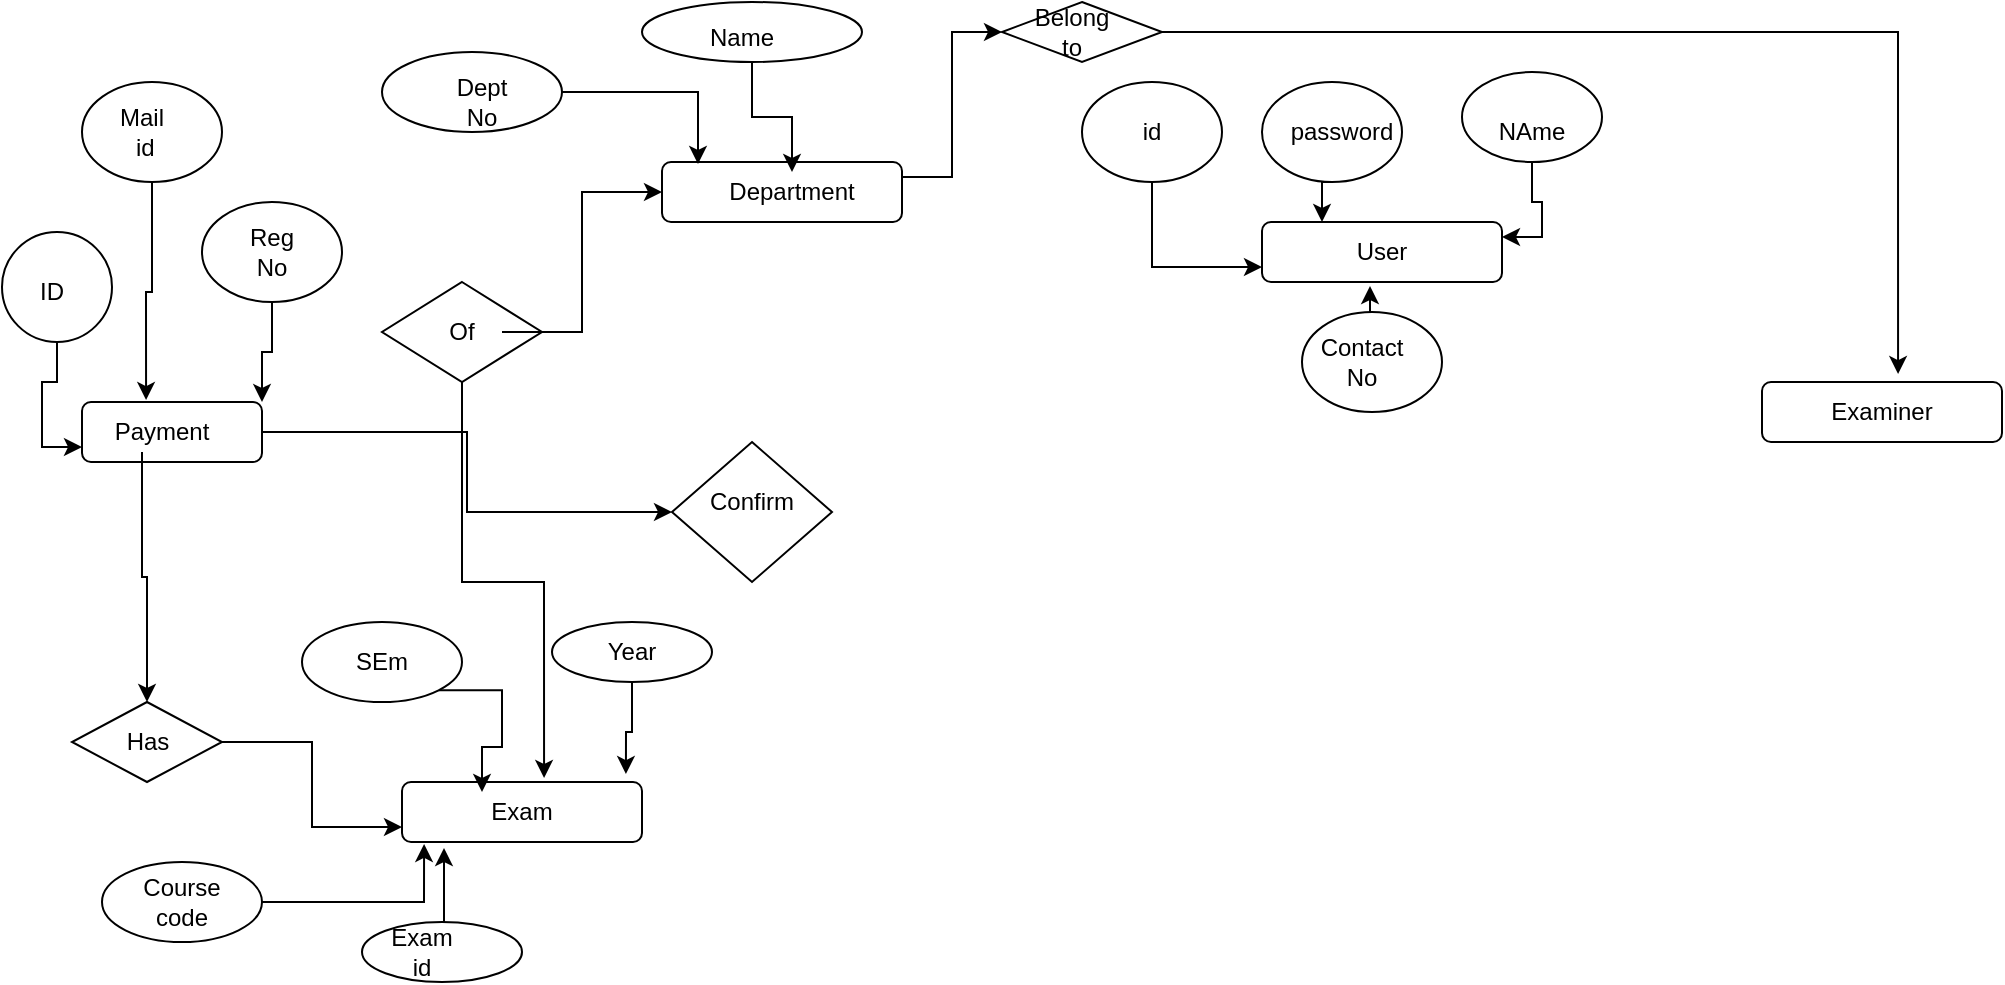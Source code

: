 <mxfile version="15.0.6" type="github">
  <diagram id="mLmwWPrRvbqz2g4hGU7p" name="Page-1">
    <mxGraphModel dx="868" dy="450" grid="1" gridSize="10" guides="1" tooltips="1" connect="1" arrows="1" fold="1" page="1" pageScale="1" pageWidth="850" pageHeight="1100" math="0" shadow="0">
      <root>
        <mxCell id="0" />
        <mxCell id="1" parent="0" />
        <mxCell id="DcZRLVDdrjVp50DSScSN-31" style="edgeStyle=orthogonalEdgeStyle;rounded=0;orthogonalLoop=1;jettySize=auto;html=1;exitX=1;exitY=0.5;exitDx=0;exitDy=0;entryX=0;entryY=0.5;entryDx=0;entryDy=0;" edge="1" parent="1" source="DcZRLVDdrjVp50DSScSN-1" target="DcZRLVDdrjVp50DSScSN-26">
          <mxGeometry relative="1" as="geometry">
            <mxPoint x="340" y="270" as="targetPoint" />
          </mxGeometry>
        </mxCell>
        <mxCell id="DcZRLVDdrjVp50DSScSN-1" value="" style="rounded=1;whiteSpace=wrap;html=1;" vertex="1" parent="1">
          <mxGeometry x="50" y="210" width="90" height="30" as="geometry" />
        </mxCell>
        <mxCell id="DcZRLVDdrjVp50DSScSN-36" style="edgeStyle=orthogonalEdgeStyle;rounded=0;orthogonalLoop=1;jettySize=auto;html=1;exitX=0.25;exitY=1;exitDx=0;exitDy=0;entryX=0.5;entryY=0;entryDx=0;entryDy=0;" edge="1" parent="1" source="DcZRLVDdrjVp50DSScSN-2" target="DcZRLVDdrjVp50DSScSN-32">
          <mxGeometry relative="1" as="geometry" />
        </mxCell>
        <mxCell id="DcZRLVDdrjVp50DSScSN-2" value="Payment&lt;br&gt;" style="text;html=1;strokeColor=none;fillColor=none;align=center;verticalAlign=middle;whiteSpace=wrap;rounded=0;" vertex="1" parent="1">
          <mxGeometry x="70" y="215" width="40" height="20" as="geometry" />
        </mxCell>
        <mxCell id="DcZRLVDdrjVp50DSScSN-15" style="edgeStyle=orthogonalEdgeStyle;rounded=0;orthogonalLoop=1;jettySize=auto;html=1;exitX=0.5;exitY=1;exitDx=0;exitDy=0;entryX=0;entryY=0.75;entryDx=0;entryDy=0;" edge="1" parent="1" source="DcZRLVDdrjVp50DSScSN-3" target="DcZRLVDdrjVp50DSScSN-1">
          <mxGeometry relative="1" as="geometry" />
        </mxCell>
        <mxCell id="DcZRLVDdrjVp50DSScSN-3" value="" style="ellipse;whiteSpace=wrap;html=1;aspect=fixed;" vertex="1" parent="1">
          <mxGeometry x="10" y="125" width="55" height="55" as="geometry" />
        </mxCell>
        <mxCell id="DcZRLVDdrjVp50DSScSN-7" style="edgeStyle=orthogonalEdgeStyle;rounded=0;orthogonalLoop=1;jettySize=auto;html=1;exitX=0.5;exitY=1;exitDx=0;exitDy=0;entryX=0.356;entryY=-0.033;entryDx=0;entryDy=0;entryPerimeter=0;" edge="1" parent="1" source="DcZRLVDdrjVp50DSScSN-4" target="DcZRLVDdrjVp50DSScSN-1">
          <mxGeometry relative="1" as="geometry" />
        </mxCell>
        <mxCell id="DcZRLVDdrjVp50DSScSN-4" value="" style="ellipse;whiteSpace=wrap;html=1;" vertex="1" parent="1">
          <mxGeometry x="50" y="50" width="70" height="50" as="geometry" />
        </mxCell>
        <mxCell id="DcZRLVDdrjVp50DSScSN-8" style="edgeStyle=orthogonalEdgeStyle;rounded=0;orthogonalLoop=1;jettySize=auto;html=1;exitX=0.5;exitY=1;exitDx=0;exitDy=0;entryX=1;entryY=0;entryDx=0;entryDy=0;" edge="1" parent="1" source="DcZRLVDdrjVp50DSScSN-5" target="DcZRLVDdrjVp50DSScSN-1">
          <mxGeometry relative="1" as="geometry" />
        </mxCell>
        <mxCell id="DcZRLVDdrjVp50DSScSN-5" value="" style="ellipse;whiteSpace=wrap;html=1;" vertex="1" parent="1">
          <mxGeometry x="110" y="110" width="70" height="50" as="geometry" />
        </mxCell>
        <mxCell id="DcZRLVDdrjVp50DSScSN-9" value="ID" style="text;html=1;strokeColor=none;fillColor=none;align=center;verticalAlign=middle;whiteSpace=wrap;rounded=0;" vertex="1" parent="1">
          <mxGeometry x="15" y="145" width="40" height="20" as="geometry" />
        </mxCell>
        <mxCell id="DcZRLVDdrjVp50DSScSN-10" value="Mail&lt;br&gt;&amp;nbsp;id" style="text;html=1;strokeColor=none;fillColor=none;align=center;verticalAlign=middle;whiteSpace=wrap;rounded=0;" vertex="1" parent="1">
          <mxGeometry x="60" y="65" width="40" height="20" as="geometry" />
        </mxCell>
        <mxCell id="DcZRLVDdrjVp50DSScSN-11" value="Reg No" style="text;html=1;strokeColor=none;fillColor=none;align=center;verticalAlign=middle;whiteSpace=wrap;rounded=0;" vertex="1" parent="1">
          <mxGeometry x="125" y="125" width="40" height="20" as="geometry" />
        </mxCell>
        <mxCell id="DcZRLVDdrjVp50DSScSN-79" style="edgeStyle=orthogonalEdgeStyle;rounded=0;orthogonalLoop=1;jettySize=auto;html=1;exitX=1;exitY=0.25;exitDx=0;exitDy=0;entryX=0;entryY=0.5;entryDx=0;entryDy=0;" edge="1" parent="1" source="DcZRLVDdrjVp50DSScSN-16" target="DcZRLVDdrjVp50DSScSN-77">
          <mxGeometry relative="1" as="geometry" />
        </mxCell>
        <mxCell id="DcZRLVDdrjVp50DSScSN-16" value="" style="rounded=1;whiteSpace=wrap;html=1;" vertex="1" parent="1">
          <mxGeometry x="340" y="90" width="120" height="30" as="geometry" />
        </mxCell>
        <mxCell id="DcZRLVDdrjVp50DSScSN-17" value="Department" style="text;html=1;strokeColor=none;fillColor=none;align=center;verticalAlign=middle;whiteSpace=wrap;rounded=0;" vertex="1" parent="1">
          <mxGeometry x="385" y="95" width="40" height="20" as="geometry" />
        </mxCell>
        <mxCell id="DcZRLVDdrjVp50DSScSN-23" value="" style="edgeStyle=orthogonalEdgeStyle;rounded=0;orthogonalLoop=1;jettySize=auto;html=1;" edge="1" parent="1" source="DcZRLVDdrjVp50DSScSN-19" target="DcZRLVDdrjVp50DSScSN-17">
          <mxGeometry relative="1" as="geometry" />
        </mxCell>
        <mxCell id="DcZRLVDdrjVp50DSScSN-19" value="" style="ellipse;whiteSpace=wrap;html=1;" vertex="1" parent="1">
          <mxGeometry x="330" y="10" width="110" height="30" as="geometry" />
        </mxCell>
        <mxCell id="DcZRLVDdrjVp50DSScSN-20" value="Name" style="text;html=1;strokeColor=none;fillColor=none;align=center;verticalAlign=middle;whiteSpace=wrap;rounded=0;" vertex="1" parent="1">
          <mxGeometry x="360" y="15" width="40" height="25" as="geometry" />
        </mxCell>
        <mxCell id="DcZRLVDdrjVp50DSScSN-25" style="edgeStyle=orthogonalEdgeStyle;rounded=0;orthogonalLoop=1;jettySize=auto;html=1;exitX=1;exitY=0.5;exitDx=0;exitDy=0;entryX=0.15;entryY=0.033;entryDx=0;entryDy=0;entryPerimeter=0;" edge="1" parent="1" source="DcZRLVDdrjVp50DSScSN-21" target="DcZRLVDdrjVp50DSScSN-16">
          <mxGeometry relative="1" as="geometry" />
        </mxCell>
        <mxCell id="DcZRLVDdrjVp50DSScSN-21" value="" style="ellipse;whiteSpace=wrap;html=1;" vertex="1" parent="1">
          <mxGeometry x="200" y="35" width="90" height="40" as="geometry" />
        </mxCell>
        <mxCell id="DcZRLVDdrjVp50DSScSN-22" value="Dept No" style="text;html=1;strokeColor=none;fillColor=none;align=center;verticalAlign=middle;whiteSpace=wrap;rounded=0;" vertex="1" parent="1">
          <mxGeometry x="230" y="50" width="40" height="20" as="geometry" />
        </mxCell>
        <mxCell id="DcZRLVDdrjVp50DSScSN-26" value="" style="rhombus;whiteSpace=wrap;html=1;" vertex="1" parent="1">
          <mxGeometry x="345" y="230" width="80" height="70" as="geometry" />
        </mxCell>
        <mxCell id="DcZRLVDdrjVp50DSScSN-27" value="Confirm" style="text;html=1;strokeColor=none;fillColor=none;align=center;verticalAlign=middle;whiteSpace=wrap;rounded=0;" vertex="1" parent="1">
          <mxGeometry x="365" y="250" width="40" height="20" as="geometry" />
        </mxCell>
        <mxCell id="DcZRLVDdrjVp50DSScSN-51" style="edgeStyle=orthogonalEdgeStyle;rounded=0;orthogonalLoop=1;jettySize=auto;html=1;exitX=1;exitY=0.5;exitDx=0;exitDy=0;entryX=0;entryY=0.75;entryDx=0;entryDy=0;" edge="1" parent="1" source="DcZRLVDdrjVp50DSScSN-32" target="DcZRLVDdrjVp50DSScSN-37">
          <mxGeometry relative="1" as="geometry" />
        </mxCell>
        <mxCell id="DcZRLVDdrjVp50DSScSN-32" value="" style="rhombus;whiteSpace=wrap;html=1;" vertex="1" parent="1">
          <mxGeometry x="45" y="360" width="75" height="40" as="geometry" />
        </mxCell>
        <mxCell id="DcZRLVDdrjVp50DSScSN-33" value="Has" style="text;html=1;strokeColor=none;fillColor=none;align=center;verticalAlign=middle;whiteSpace=wrap;rounded=0;" vertex="1" parent="1">
          <mxGeometry x="62.5" y="370" width="40" height="20" as="geometry" />
        </mxCell>
        <mxCell id="DcZRLVDdrjVp50DSScSN-37" value="" style="rounded=1;whiteSpace=wrap;html=1;" vertex="1" parent="1">
          <mxGeometry x="210" y="400" width="120" height="30" as="geometry" />
        </mxCell>
        <mxCell id="DcZRLVDdrjVp50DSScSN-38" value="Exam" style="text;html=1;strokeColor=none;fillColor=none;align=center;verticalAlign=middle;whiteSpace=wrap;rounded=0;" vertex="1" parent="1">
          <mxGeometry x="250" y="405" width="40" height="20" as="geometry" />
        </mxCell>
        <mxCell id="DcZRLVDdrjVp50DSScSN-52" style="edgeStyle=orthogonalEdgeStyle;rounded=0;orthogonalLoop=1;jettySize=auto;html=1;exitX=1;exitY=1;exitDx=0;exitDy=0;entryX=0;entryY=0;entryDx=0;entryDy=0;" edge="1" parent="1" source="DcZRLVDdrjVp50DSScSN-40" target="DcZRLVDdrjVp50DSScSN-38">
          <mxGeometry relative="1" as="geometry" />
        </mxCell>
        <mxCell id="DcZRLVDdrjVp50DSScSN-40" value="" style="ellipse;whiteSpace=wrap;html=1;" vertex="1" parent="1">
          <mxGeometry x="160" y="320" width="80" height="40" as="geometry" />
        </mxCell>
        <mxCell id="DcZRLVDdrjVp50DSScSN-53" style="edgeStyle=orthogonalEdgeStyle;rounded=0;orthogonalLoop=1;jettySize=auto;html=1;exitX=1;exitY=0.5;exitDx=0;exitDy=0;entryX=0.092;entryY=1.033;entryDx=0;entryDy=0;entryPerimeter=0;" edge="1" parent="1" source="DcZRLVDdrjVp50DSScSN-41" target="DcZRLVDdrjVp50DSScSN-37">
          <mxGeometry relative="1" as="geometry" />
        </mxCell>
        <mxCell id="DcZRLVDdrjVp50DSScSN-41" value="" style="ellipse;whiteSpace=wrap;html=1;" vertex="1" parent="1">
          <mxGeometry x="60" y="440" width="80" height="40" as="geometry" />
        </mxCell>
        <mxCell id="DcZRLVDdrjVp50DSScSN-47" style="edgeStyle=orthogonalEdgeStyle;rounded=0;orthogonalLoop=1;jettySize=auto;html=1;exitX=0.5;exitY=0;exitDx=0;exitDy=0;entryX=0.175;entryY=1.1;entryDx=0;entryDy=0;entryPerimeter=0;" edge="1" parent="1" source="DcZRLVDdrjVp50DSScSN-42" target="DcZRLVDdrjVp50DSScSN-37">
          <mxGeometry relative="1" as="geometry" />
        </mxCell>
        <mxCell id="DcZRLVDdrjVp50DSScSN-42" value="" style="ellipse;whiteSpace=wrap;html=1;" vertex="1" parent="1">
          <mxGeometry x="190" y="470" width="80" height="30" as="geometry" />
        </mxCell>
        <mxCell id="DcZRLVDdrjVp50DSScSN-49" style="edgeStyle=orthogonalEdgeStyle;rounded=0;orthogonalLoop=1;jettySize=auto;html=1;entryX=0.933;entryY=-0.133;entryDx=0;entryDy=0;entryPerimeter=0;" edge="1" parent="1" source="DcZRLVDdrjVp50DSScSN-48" target="DcZRLVDdrjVp50DSScSN-37">
          <mxGeometry relative="1" as="geometry">
            <Array as="points">
              <mxPoint x="325" y="375" />
              <mxPoint x="322" y="375" />
            </Array>
          </mxGeometry>
        </mxCell>
        <mxCell id="DcZRLVDdrjVp50DSScSN-48" value="" style="ellipse;whiteSpace=wrap;html=1;" vertex="1" parent="1">
          <mxGeometry x="285" y="320" width="80" height="30" as="geometry" />
        </mxCell>
        <mxCell id="DcZRLVDdrjVp50DSScSN-54" value="SEm" style="text;html=1;strokeColor=none;fillColor=none;align=center;verticalAlign=middle;whiteSpace=wrap;rounded=0;" vertex="1" parent="1">
          <mxGeometry x="180" y="330" width="40" height="20" as="geometry" />
        </mxCell>
        <mxCell id="DcZRLVDdrjVp50DSScSN-55" value="Course code" style="text;html=1;strokeColor=none;fillColor=none;align=center;verticalAlign=middle;whiteSpace=wrap;rounded=0;" vertex="1" parent="1">
          <mxGeometry x="80" y="450" width="40" height="20" as="geometry" />
        </mxCell>
        <mxCell id="DcZRLVDdrjVp50DSScSN-56" value="Exam id" style="text;html=1;strokeColor=none;fillColor=none;align=center;verticalAlign=middle;whiteSpace=wrap;rounded=0;" vertex="1" parent="1">
          <mxGeometry x="200" y="475" width="40" height="20" as="geometry" />
        </mxCell>
        <mxCell id="DcZRLVDdrjVp50DSScSN-57" value="Year" style="text;html=1;strokeColor=none;fillColor=none;align=center;verticalAlign=middle;whiteSpace=wrap;rounded=0;" vertex="1" parent="1">
          <mxGeometry x="305" y="325" width="40" height="20" as="geometry" />
        </mxCell>
        <mxCell id="DcZRLVDdrjVp50DSScSN-60" style="edgeStyle=orthogonalEdgeStyle;rounded=0;orthogonalLoop=1;jettySize=auto;html=1;exitX=0.5;exitY=1;exitDx=0;exitDy=0;entryX=0.592;entryY=-0.067;entryDx=0;entryDy=0;entryPerimeter=0;" edge="1" parent="1" source="DcZRLVDdrjVp50DSScSN-58" target="DcZRLVDdrjVp50DSScSN-37">
          <mxGeometry relative="1" as="geometry" />
        </mxCell>
        <mxCell id="DcZRLVDdrjVp50DSScSN-58" value="" style="rhombus;whiteSpace=wrap;html=1;" vertex="1" parent="1">
          <mxGeometry x="200" y="150" width="80" height="50" as="geometry" />
        </mxCell>
        <mxCell id="DcZRLVDdrjVp50DSScSN-61" style="edgeStyle=orthogonalEdgeStyle;rounded=0;orthogonalLoop=1;jettySize=auto;html=1;entryX=0;entryY=0.5;entryDx=0;entryDy=0;" edge="1" parent="1" source="DcZRLVDdrjVp50DSScSN-59" target="DcZRLVDdrjVp50DSScSN-16">
          <mxGeometry relative="1" as="geometry" />
        </mxCell>
        <mxCell id="DcZRLVDdrjVp50DSScSN-59" value="Of" style="text;html=1;strokeColor=none;fillColor=none;align=center;verticalAlign=middle;whiteSpace=wrap;rounded=0;" vertex="1" parent="1">
          <mxGeometry x="220" y="165" width="40" height="20" as="geometry" />
        </mxCell>
        <mxCell id="DcZRLVDdrjVp50DSScSN-62" value="" style="rounded=1;whiteSpace=wrap;html=1;" vertex="1" parent="1">
          <mxGeometry x="640" y="120" width="120" height="30" as="geometry" />
        </mxCell>
        <mxCell id="DcZRLVDdrjVp50DSScSN-63" value="User" style="text;html=1;strokeColor=none;fillColor=none;align=center;verticalAlign=middle;whiteSpace=wrap;rounded=0;" vertex="1" parent="1">
          <mxGeometry x="680" y="125" width="40" height="20" as="geometry" />
        </mxCell>
        <mxCell id="DcZRLVDdrjVp50DSScSN-73" style="edgeStyle=orthogonalEdgeStyle;rounded=0;orthogonalLoop=1;jettySize=auto;html=1;exitX=0.5;exitY=1;exitDx=0;exitDy=0;entryX=0;entryY=0.75;entryDx=0;entryDy=0;" edge="1" parent="1" source="DcZRLVDdrjVp50DSScSN-64" target="DcZRLVDdrjVp50DSScSN-62">
          <mxGeometry relative="1" as="geometry" />
        </mxCell>
        <mxCell id="DcZRLVDdrjVp50DSScSN-64" value="" style="ellipse;whiteSpace=wrap;html=1;" vertex="1" parent="1">
          <mxGeometry x="550" y="50" width="70" height="50" as="geometry" />
        </mxCell>
        <mxCell id="DcZRLVDdrjVp50DSScSN-74" style="edgeStyle=orthogonalEdgeStyle;rounded=0;orthogonalLoop=1;jettySize=auto;html=1;exitX=0.5;exitY=1;exitDx=0;exitDy=0;entryX=0.25;entryY=0;entryDx=0;entryDy=0;" edge="1" parent="1" source="DcZRLVDdrjVp50DSScSN-65" target="DcZRLVDdrjVp50DSScSN-62">
          <mxGeometry relative="1" as="geometry" />
        </mxCell>
        <mxCell id="DcZRLVDdrjVp50DSScSN-65" value="" style="ellipse;whiteSpace=wrap;html=1;" vertex="1" parent="1">
          <mxGeometry x="640" y="50" width="70" height="50" as="geometry" />
        </mxCell>
        <mxCell id="DcZRLVDdrjVp50DSScSN-75" style="edgeStyle=orthogonalEdgeStyle;rounded=0;orthogonalLoop=1;jettySize=auto;html=1;entryX=1;entryY=0.25;entryDx=0;entryDy=0;" edge="1" parent="1" source="DcZRLVDdrjVp50DSScSN-66" target="DcZRLVDdrjVp50DSScSN-62">
          <mxGeometry relative="1" as="geometry" />
        </mxCell>
        <mxCell id="DcZRLVDdrjVp50DSScSN-66" value="" style="ellipse;whiteSpace=wrap;html=1;" vertex="1" parent="1">
          <mxGeometry x="740" y="45" width="70" height="45" as="geometry" />
        </mxCell>
        <mxCell id="DcZRLVDdrjVp50DSScSN-76" style="edgeStyle=orthogonalEdgeStyle;rounded=0;orthogonalLoop=1;jettySize=auto;html=1;exitX=0.5;exitY=0;exitDx=0;exitDy=0;entryX=0.45;entryY=1.067;entryDx=0;entryDy=0;entryPerimeter=0;" edge="1" parent="1" source="DcZRLVDdrjVp50DSScSN-67" target="DcZRLVDdrjVp50DSScSN-62">
          <mxGeometry relative="1" as="geometry" />
        </mxCell>
        <mxCell id="DcZRLVDdrjVp50DSScSN-67" value="" style="ellipse;whiteSpace=wrap;html=1;" vertex="1" parent="1">
          <mxGeometry x="660" y="165" width="70" height="50" as="geometry" />
        </mxCell>
        <mxCell id="DcZRLVDdrjVp50DSScSN-68" value="id" style="text;html=1;strokeColor=none;fillColor=none;align=center;verticalAlign=middle;whiteSpace=wrap;rounded=0;" vertex="1" parent="1">
          <mxGeometry x="565" y="65" width="40" height="20" as="geometry" />
        </mxCell>
        <mxCell id="DcZRLVDdrjVp50DSScSN-69" value="password" style="text;html=1;strokeColor=none;fillColor=none;align=center;verticalAlign=middle;whiteSpace=wrap;rounded=0;" vertex="1" parent="1">
          <mxGeometry x="660" y="65" width="40" height="20" as="geometry" />
        </mxCell>
        <mxCell id="DcZRLVDdrjVp50DSScSN-70" value="NAme" style="text;html=1;strokeColor=none;fillColor=none;align=center;verticalAlign=middle;whiteSpace=wrap;rounded=0;" vertex="1" parent="1">
          <mxGeometry x="755" y="65" width="40" height="20" as="geometry" />
        </mxCell>
        <mxCell id="DcZRLVDdrjVp50DSScSN-71" value="Contact No" style="text;html=1;strokeColor=none;fillColor=none;align=center;verticalAlign=middle;whiteSpace=wrap;rounded=0;" vertex="1" parent="1">
          <mxGeometry x="670" y="180" width="40" height="20" as="geometry" />
        </mxCell>
        <mxCell id="DcZRLVDdrjVp50DSScSN-84" style="edgeStyle=orthogonalEdgeStyle;rounded=0;orthogonalLoop=1;jettySize=auto;html=1;entryX=0.567;entryY=-0.133;entryDx=0;entryDy=0;entryPerimeter=0;" edge="1" parent="1" source="DcZRLVDdrjVp50DSScSN-77" target="DcZRLVDdrjVp50DSScSN-80">
          <mxGeometry relative="1" as="geometry" />
        </mxCell>
        <mxCell id="DcZRLVDdrjVp50DSScSN-77" value="" style="rhombus;whiteSpace=wrap;html=1;" vertex="1" parent="1">
          <mxGeometry x="510" y="10" width="80" height="30" as="geometry" />
        </mxCell>
        <mxCell id="DcZRLVDdrjVp50DSScSN-78" value="Belong to" style="text;html=1;strokeColor=none;fillColor=none;align=center;verticalAlign=middle;whiteSpace=wrap;rounded=0;" vertex="1" parent="1">
          <mxGeometry x="525" y="15" width="40" height="20" as="geometry" />
        </mxCell>
        <mxCell id="DcZRLVDdrjVp50DSScSN-80" value="" style="rounded=1;whiteSpace=wrap;html=1;" vertex="1" parent="1">
          <mxGeometry x="890" y="200" width="120" height="30" as="geometry" />
        </mxCell>
        <mxCell id="DcZRLVDdrjVp50DSScSN-81" value="Examiner" style="text;html=1;strokeColor=none;fillColor=none;align=center;verticalAlign=middle;whiteSpace=wrap;rounded=0;" vertex="1" parent="1">
          <mxGeometry x="930" y="205" width="40" height="20" as="geometry" />
        </mxCell>
      </root>
    </mxGraphModel>
  </diagram>
</mxfile>
